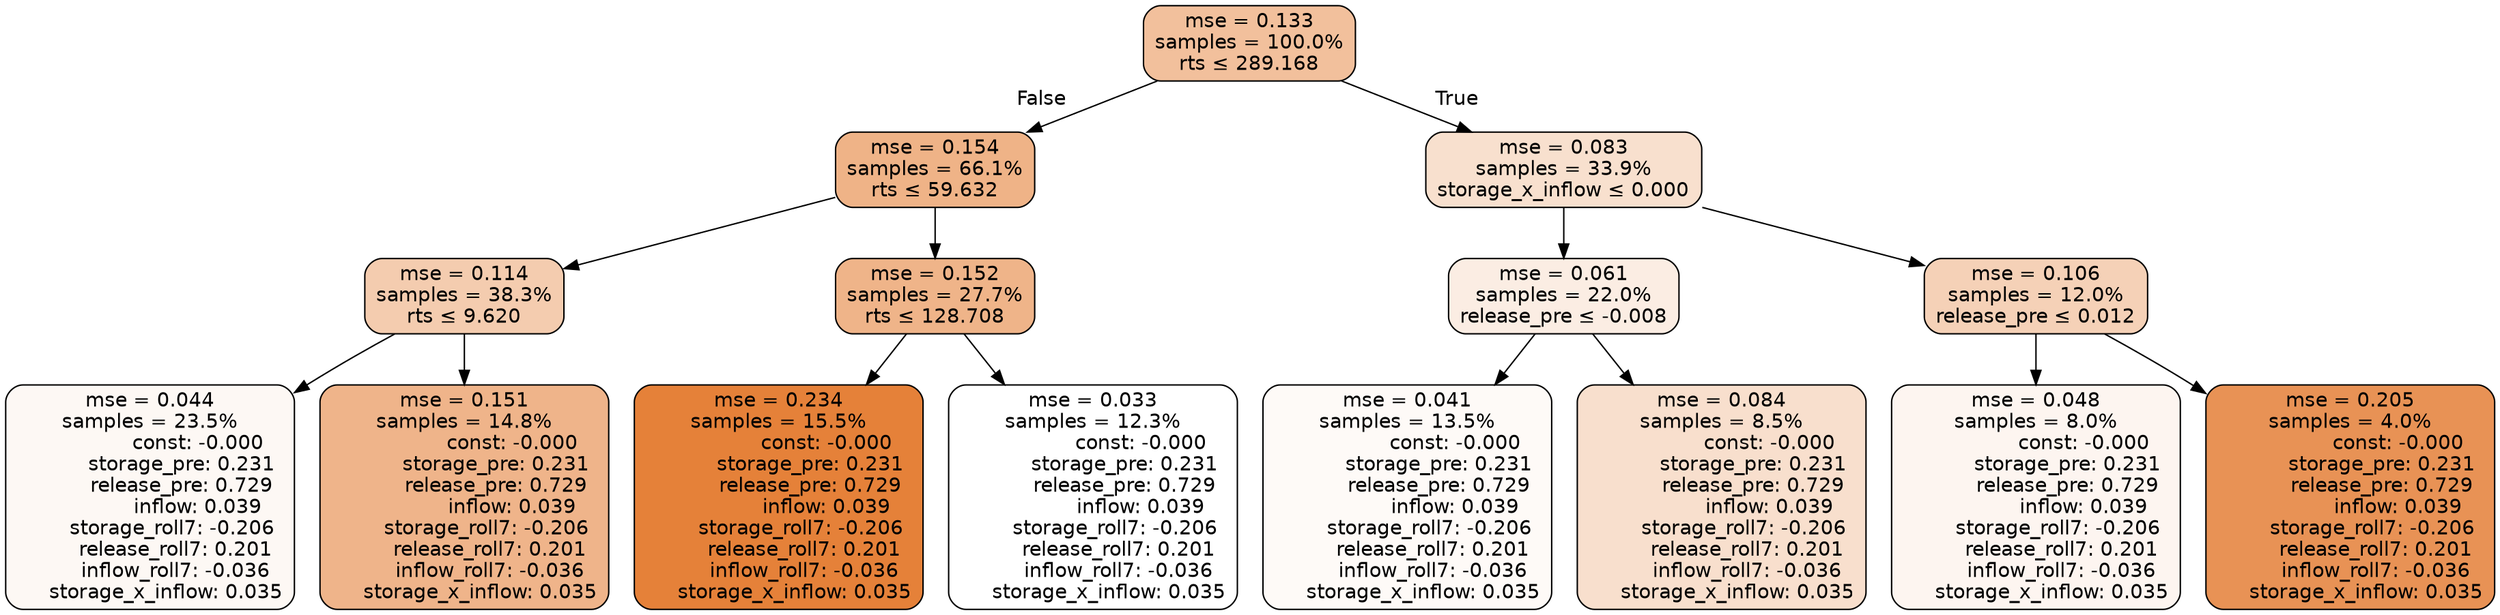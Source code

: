 digraph tree {
node [shape=rectangle, style="filled, rounded", color="black", fontname=helvetica] ;
edge [fontname=helvetica] ;
	"0" [label="mse = 0.133
samples = 100.0%
rts &le; 289.168", fillcolor="#f2c09c"]
	"1" [label="mse = 0.154
samples = 66.1%
rts &le; 59.632", fillcolor="#efb387"]
	"2" [label="mse = 0.114
samples = 38.3%
rts &le; 9.620", fillcolor="#f4ccaf"]
	"3" [label="mse = 0.044
samples = 23.5%
               const: -0.000
          storage_pre: 0.231
          release_pre: 0.729
               inflow: 0.039
       storage_roll7: -0.206
        release_roll7: 0.201
        inflow_roll7: -0.036
     storage_x_inflow: 0.035", fillcolor="#fdf8f4"]
	"4" [label="mse = 0.151
samples = 14.8%
               const: -0.000
          storage_pre: 0.231
          release_pre: 0.729
               inflow: 0.039
       storage_roll7: -0.206
        release_roll7: 0.201
        inflow_roll7: -0.036
     storage_x_inflow: 0.035", fillcolor="#efb48a"]
	"5" [label="mse = 0.152
samples = 27.7%
rts &le; 128.708", fillcolor="#efb489"]
	"6" [label="mse = 0.234
samples = 15.5%
               const: -0.000
          storage_pre: 0.231
          release_pre: 0.729
               inflow: 0.039
       storage_roll7: -0.206
        release_roll7: 0.201
        inflow_roll7: -0.036
     storage_x_inflow: 0.035", fillcolor="#e58139"]
	"7" [label="mse = 0.033
samples = 12.3%
               const: -0.000
          storage_pre: 0.231
          release_pre: 0.729
               inflow: 0.039
       storage_roll7: -0.206
        release_roll7: 0.201
        inflow_roll7: -0.036
     storage_x_inflow: 0.035", fillcolor="#ffffff"]
	"8" [label="mse = 0.083
samples = 33.9%
storage_x_inflow &le; 0.000", fillcolor="#f8e0ce"]
	"9" [label="mse = 0.061
samples = 22.0%
release_pre &le; -0.008", fillcolor="#fbede3"]
	"10" [label="mse = 0.041
samples = 13.5%
               const: -0.000
          storage_pre: 0.231
          release_pre: 0.729
               inflow: 0.039
       storage_roll7: -0.206
        release_roll7: 0.201
        inflow_roll7: -0.036
     storage_x_inflow: 0.035", fillcolor="#fefaf7"]
	"11" [label="mse = 0.084
samples = 8.5%
               const: -0.000
          storage_pre: 0.231
          release_pre: 0.729
               inflow: 0.039
       storage_roll7: -0.206
        release_roll7: 0.201
        inflow_roll7: -0.036
     storage_x_inflow: 0.035", fillcolor="#f8dfcd"]
	"12" [label="mse = 0.106
samples = 12.0%
release_pre &le; 0.012", fillcolor="#f5d1b7"]
	"13" [label="mse = 0.048
samples = 8.0%
               const: -0.000
          storage_pre: 0.231
          release_pre: 0.729
               inflow: 0.039
       storage_roll7: -0.206
        release_roll7: 0.201
        inflow_roll7: -0.036
     storage_x_inflow: 0.035", fillcolor="#fdf5f0"]
	"14" [label="mse = 0.205
samples = 4.0%
               const: -0.000
          storage_pre: 0.231
          release_pre: 0.729
               inflow: 0.039
       storage_roll7: -0.206
        release_roll7: 0.201
        inflow_roll7: -0.036
     storage_x_inflow: 0.035", fillcolor="#e89255"]

	"0" -> "1" [labeldistance=2.5, labelangle=45, headlabel="False"]
	"1" -> "2"
	"2" -> "3"
	"2" -> "4"
	"1" -> "5"
	"5" -> "6"
	"5" -> "7"
	"0" -> "8" [labeldistance=2.5, labelangle=-45, headlabel="True"]
	"8" -> "9"
	"9" -> "10"
	"9" -> "11"
	"8" -> "12"
	"12" -> "13"
	"12" -> "14"
}